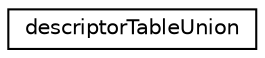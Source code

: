 digraph "Graphical Class Hierarchy"
{
 // LATEX_PDF_SIZE
  edge [fontname="Helvetica",fontsize="10",labelfontname="Helvetica",labelfontsize="10"];
  node [fontname="Helvetica",fontsize="10",shape=record];
  rankdir="LR";
  Node0 [label="descriptorTableUnion",height=0.2,width=0.4,color="black", fillcolor="white", style="filled",URL="$uniondescriptorTableUnion.html",tooltip=" "];
}
